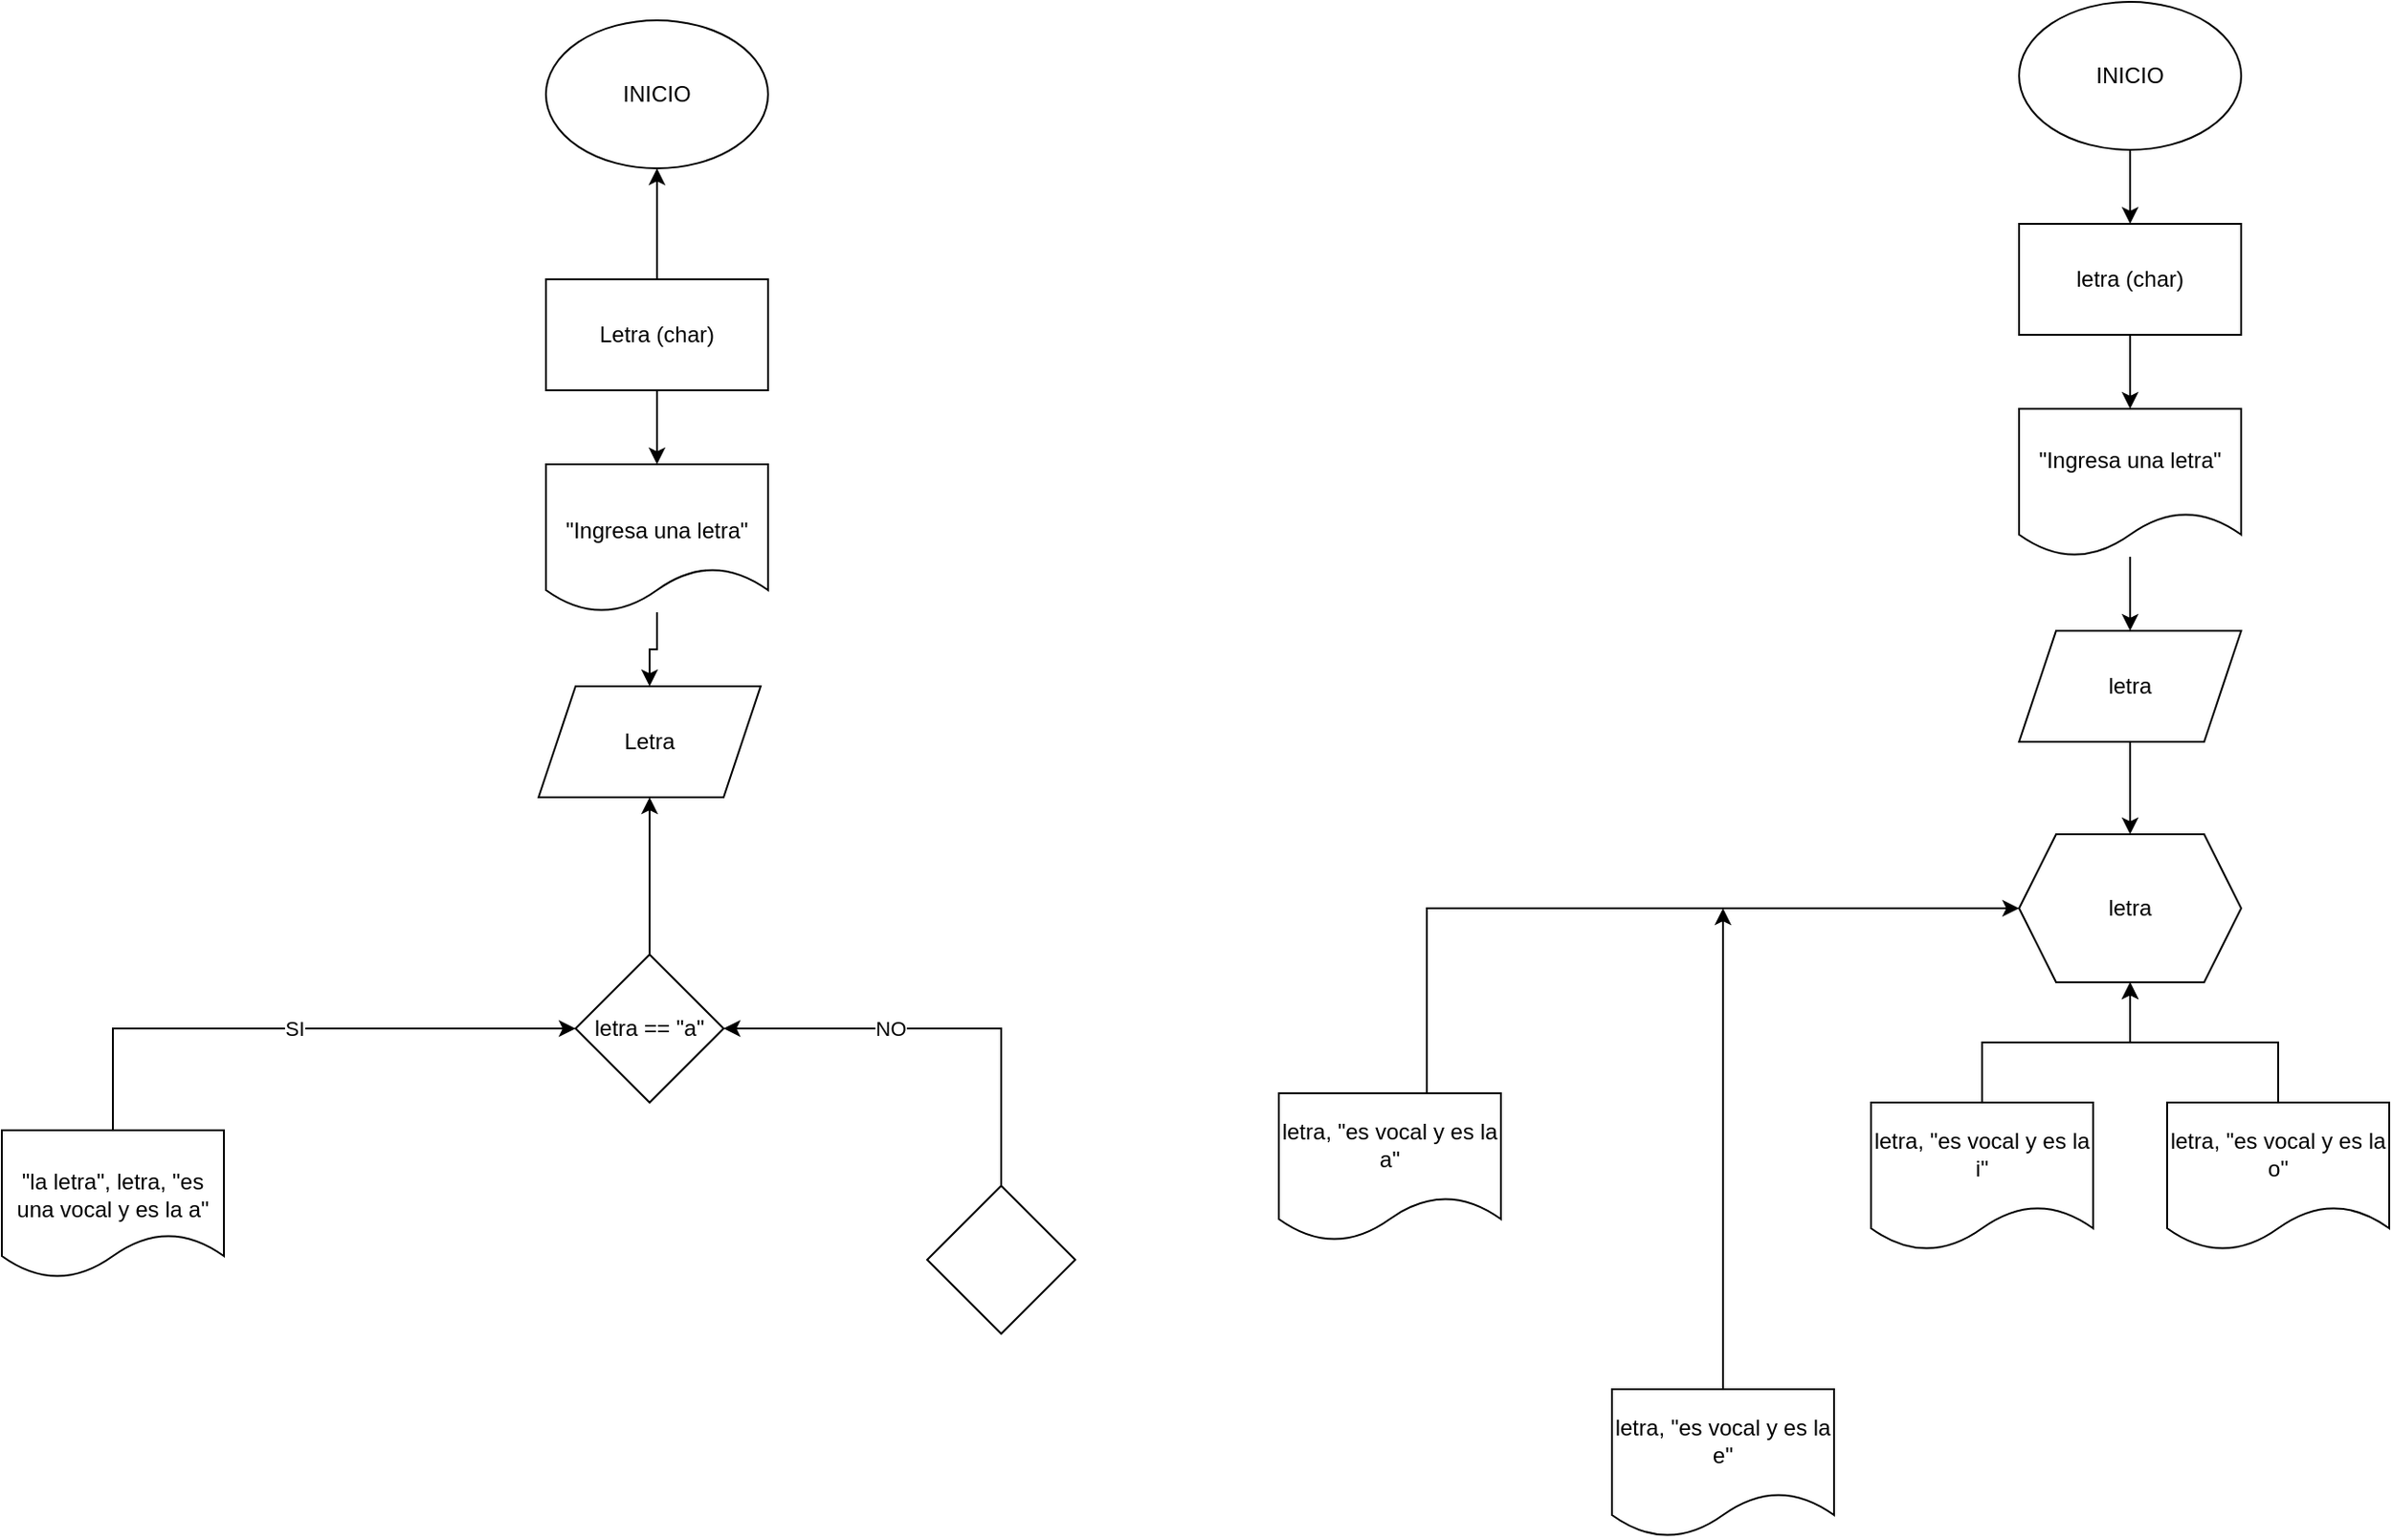 <mxfile version="21.3.4" type="device">
  <diagram name="Página-1" id="vwJzsaky7tqHEBdGBehY">
    <mxGraphModel dx="1434" dy="796" grid="1" gridSize="10" guides="1" tooltips="1" connect="1" arrows="1" fold="1" page="1" pageScale="1" pageWidth="827" pageHeight="1169" math="0" shadow="0">
      <root>
        <mxCell id="0" />
        <mxCell id="1" parent="0" />
        <mxCell id="yaw2M-xUwcH0_9nB9LMC-1" value="INICIO" style="ellipse;whiteSpace=wrap;html=1;" vertex="1" parent="1">
          <mxGeometry x="354" y="40" width="120" height="80" as="geometry" />
        </mxCell>
        <mxCell id="yaw2M-xUwcH0_9nB9LMC-3" value="" style="edgeStyle=orthogonalEdgeStyle;rounded=0;orthogonalLoop=1;jettySize=auto;html=1;" edge="1" parent="1" source="yaw2M-xUwcH0_9nB9LMC-2" target="yaw2M-xUwcH0_9nB9LMC-1">
          <mxGeometry relative="1" as="geometry" />
        </mxCell>
        <mxCell id="yaw2M-xUwcH0_9nB9LMC-9" value="" style="edgeStyle=orthogonalEdgeStyle;rounded=0;orthogonalLoop=1;jettySize=auto;html=1;" edge="1" parent="1" source="yaw2M-xUwcH0_9nB9LMC-2" target="yaw2M-xUwcH0_9nB9LMC-4">
          <mxGeometry relative="1" as="geometry" />
        </mxCell>
        <mxCell id="yaw2M-xUwcH0_9nB9LMC-2" value="Letra (char)" style="rounded=0;whiteSpace=wrap;html=1;" vertex="1" parent="1">
          <mxGeometry x="354" y="180" width="120" height="60" as="geometry" />
        </mxCell>
        <mxCell id="yaw2M-xUwcH0_9nB9LMC-10" value="" style="edgeStyle=orthogonalEdgeStyle;rounded=0;orthogonalLoop=1;jettySize=auto;html=1;" edge="1" parent="1" source="yaw2M-xUwcH0_9nB9LMC-4" target="yaw2M-xUwcH0_9nB9LMC-5">
          <mxGeometry relative="1" as="geometry" />
        </mxCell>
        <mxCell id="yaw2M-xUwcH0_9nB9LMC-4" value="&lt;br&gt;&quot;Ingresa una letra&quot;" style="shape=document;whiteSpace=wrap;html=1;boundedLbl=1;" vertex="1" parent="1">
          <mxGeometry x="354" y="280" width="120" height="80" as="geometry" />
        </mxCell>
        <mxCell id="yaw2M-xUwcH0_9nB9LMC-5" value="Letra" style="shape=parallelogram;perimeter=parallelogramPerimeter;whiteSpace=wrap;html=1;fixedSize=1;" vertex="1" parent="1">
          <mxGeometry x="350" y="400" width="120" height="60" as="geometry" />
        </mxCell>
        <mxCell id="yaw2M-xUwcH0_9nB9LMC-14" value="" style="edgeStyle=orthogonalEdgeStyle;rounded=0;orthogonalLoop=1;jettySize=auto;html=1;" edge="1" parent="1" source="yaw2M-xUwcH0_9nB9LMC-6" target="yaw2M-xUwcH0_9nB9LMC-5">
          <mxGeometry relative="1" as="geometry" />
        </mxCell>
        <mxCell id="yaw2M-xUwcH0_9nB9LMC-6" value="letra == &quot;a&quot;" style="rhombus;whiteSpace=wrap;html=1;" vertex="1" parent="1">
          <mxGeometry x="370" y="545" width="80" height="80" as="geometry" />
        </mxCell>
        <mxCell id="yaw2M-xUwcH0_9nB9LMC-13" value="SI" style="edgeStyle=orthogonalEdgeStyle;rounded=0;orthogonalLoop=1;jettySize=auto;html=1;" edge="1" parent="1" source="yaw2M-xUwcH0_9nB9LMC-7" target="yaw2M-xUwcH0_9nB9LMC-6">
          <mxGeometry relative="1" as="geometry">
            <Array as="points">
              <mxPoint x="120" y="585" />
            </Array>
          </mxGeometry>
        </mxCell>
        <mxCell id="yaw2M-xUwcH0_9nB9LMC-7" value="&lt;br&gt;&quot;la letra&quot;, letra, &quot;es una vocal y es la a&quot;" style="shape=document;whiteSpace=wrap;html=1;boundedLbl=1;" vertex="1" parent="1">
          <mxGeometry x="60" y="640" width="120" height="80" as="geometry" />
        </mxCell>
        <mxCell id="yaw2M-xUwcH0_9nB9LMC-16" value="NO" style="edgeStyle=orthogonalEdgeStyle;rounded=0;orthogonalLoop=1;jettySize=auto;html=1;" edge="1" parent="1" source="yaw2M-xUwcH0_9nB9LMC-15" target="yaw2M-xUwcH0_9nB9LMC-6">
          <mxGeometry x="0.234" relative="1" as="geometry">
            <Array as="points">
              <mxPoint x="600" y="585" />
            </Array>
            <mxPoint as="offset" />
          </mxGeometry>
        </mxCell>
        <mxCell id="yaw2M-xUwcH0_9nB9LMC-15" value="" style="rhombus;whiteSpace=wrap;html=1;" vertex="1" parent="1">
          <mxGeometry x="560" y="670" width="80" height="80" as="geometry" />
        </mxCell>
        <mxCell id="yaw2M-xUwcH0_9nB9LMC-25" value="" style="edgeStyle=orthogonalEdgeStyle;rounded=0;orthogonalLoop=1;jettySize=auto;html=1;" edge="1" parent="1" source="yaw2M-xUwcH0_9nB9LMC-17" target="yaw2M-xUwcH0_9nB9LMC-18">
          <mxGeometry relative="1" as="geometry" />
        </mxCell>
        <mxCell id="yaw2M-xUwcH0_9nB9LMC-17" value="INICIO" style="ellipse;whiteSpace=wrap;html=1;" vertex="1" parent="1">
          <mxGeometry x="1150" y="30" width="120" height="80" as="geometry" />
        </mxCell>
        <mxCell id="yaw2M-xUwcH0_9nB9LMC-26" value="" style="edgeStyle=orthogonalEdgeStyle;rounded=0;orthogonalLoop=1;jettySize=auto;html=1;" edge="1" parent="1" source="yaw2M-xUwcH0_9nB9LMC-18" target="yaw2M-xUwcH0_9nB9LMC-20">
          <mxGeometry relative="1" as="geometry" />
        </mxCell>
        <mxCell id="yaw2M-xUwcH0_9nB9LMC-18" value="letra (char)" style="rounded=0;whiteSpace=wrap;html=1;" vertex="1" parent="1">
          <mxGeometry x="1150" y="150" width="120" height="60" as="geometry" />
        </mxCell>
        <mxCell id="yaw2M-xUwcH0_9nB9LMC-27" value="" style="edgeStyle=orthogonalEdgeStyle;rounded=0;orthogonalLoop=1;jettySize=auto;html=1;" edge="1" parent="1" source="yaw2M-xUwcH0_9nB9LMC-20" target="yaw2M-xUwcH0_9nB9LMC-21">
          <mxGeometry relative="1" as="geometry" />
        </mxCell>
        <mxCell id="yaw2M-xUwcH0_9nB9LMC-20" value="&quot;Ingresa una letra&quot;" style="shape=document;whiteSpace=wrap;html=1;boundedLbl=1;" vertex="1" parent="1">
          <mxGeometry x="1150" y="250" width="120" height="80" as="geometry" />
        </mxCell>
        <mxCell id="yaw2M-xUwcH0_9nB9LMC-28" value="" style="edgeStyle=orthogonalEdgeStyle;rounded=0;orthogonalLoop=1;jettySize=auto;html=1;" edge="1" parent="1" source="yaw2M-xUwcH0_9nB9LMC-21" target="yaw2M-xUwcH0_9nB9LMC-24">
          <mxGeometry relative="1" as="geometry" />
        </mxCell>
        <mxCell id="yaw2M-xUwcH0_9nB9LMC-21" value="letra" style="shape=parallelogram;perimeter=parallelogramPerimeter;whiteSpace=wrap;html=1;fixedSize=1;" vertex="1" parent="1">
          <mxGeometry x="1150" y="370" width="120" height="60" as="geometry" />
        </mxCell>
        <mxCell id="yaw2M-xUwcH0_9nB9LMC-24" value="letra" style="shape=hexagon;perimeter=hexagonPerimeter2;whiteSpace=wrap;html=1;fixedSize=1;" vertex="1" parent="1">
          <mxGeometry x="1150" y="480" width="120" height="80" as="geometry" />
        </mxCell>
        <mxCell id="yaw2M-xUwcH0_9nB9LMC-42" value="" style="edgeStyle=orthogonalEdgeStyle;rounded=0;orthogonalLoop=1;jettySize=auto;html=1;" edge="1" parent="1" source="yaw2M-xUwcH0_9nB9LMC-29" target="yaw2M-xUwcH0_9nB9LMC-24">
          <mxGeometry relative="1" as="geometry">
            <Array as="points">
              <mxPoint x="830" y="520" />
            </Array>
          </mxGeometry>
        </mxCell>
        <mxCell id="yaw2M-xUwcH0_9nB9LMC-29" value="letra, &quot;es vocal y es la a&quot;" style="shape=document;whiteSpace=wrap;html=1;boundedLbl=1;" vertex="1" parent="1">
          <mxGeometry x="750" y="620" width="120" height="80" as="geometry" />
        </mxCell>
        <mxCell id="yaw2M-xUwcH0_9nB9LMC-44" value="" style="edgeStyle=orthogonalEdgeStyle;rounded=0;orthogonalLoop=1;jettySize=auto;html=1;" edge="1" parent="1" source="yaw2M-xUwcH0_9nB9LMC-32">
          <mxGeometry relative="1" as="geometry">
            <mxPoint x="990" y="520" as="targetPoint" />
          </mxGeometry>
        </mxCell>
        <mxCell id="yaw2M-xUwcH0_9nB9LMC-32" value="letra, &quot;es vocal y es la e&quot;" style="shape=document;whiteSpace=wrap;html=1;boundedLbl=1;" vertex="1" parent="1">
          <mxGeometry x="930" y="780" width="120" height="80" as="geometry" />
        </mxCell>
        <mxCell id="yaw2M-xUwcH0_9nB9LMC-37" value="" style="edgeStyle=orthogonalEdgeStyle;rounded=0;orthogonalLoop=1;jettySize=auto;html=1;" edge="1" parent="1" source="yaw2M-xUwcH0_9nB9LMC-35" target="yaw2M-xUwcH0_9nB9LMC-24">
          <mxGeometry relative="1" as="geometry" />
        </mxCell>
        <mxCell id="yaw2M-xUwcH0_9nB9LMC-35" value="letra, &quot;es vocal y es la i&quot;" style="shape=document;whiteSpace=wrap;html=1;boundedLbl=1;" vertex="1" parent="1">
          <mxGeometry x="1070" y="625" width="120" height="80" as="geometry" />
        </mxCell>
        <mxCell id="yaw2M-xUwcH0_9nB9LMC-38" value="" style="edgeStyle=orthogonalEdgeStyle;rounded=0;orthogonalLoop=1;jettySize=auto;html=1;" edge="1" parent="1" source="yaw2M-xUwcH0_9nB9LMC-36" target="yaw2M-xUwcH0_9nB9LMC-24">
          <mxGeometry relative="1" as="geometry" />
        </mxCell>
        <mxCell id="yaw2M-xUwcH0_9nB9LMC-36" value="letra, &quot;es vocal y es la o&quot;" style="shape=document;whiteSpace=wrap;html=1;boundedLbl=1;" vertex="1" parent="1">
          <mxGeometry x="1230" y="625" width="120" height="80" as="geometry" />
        </mxCell>
      </root>
    </mxGraphModel>
  </diagram>
</mxfile>
